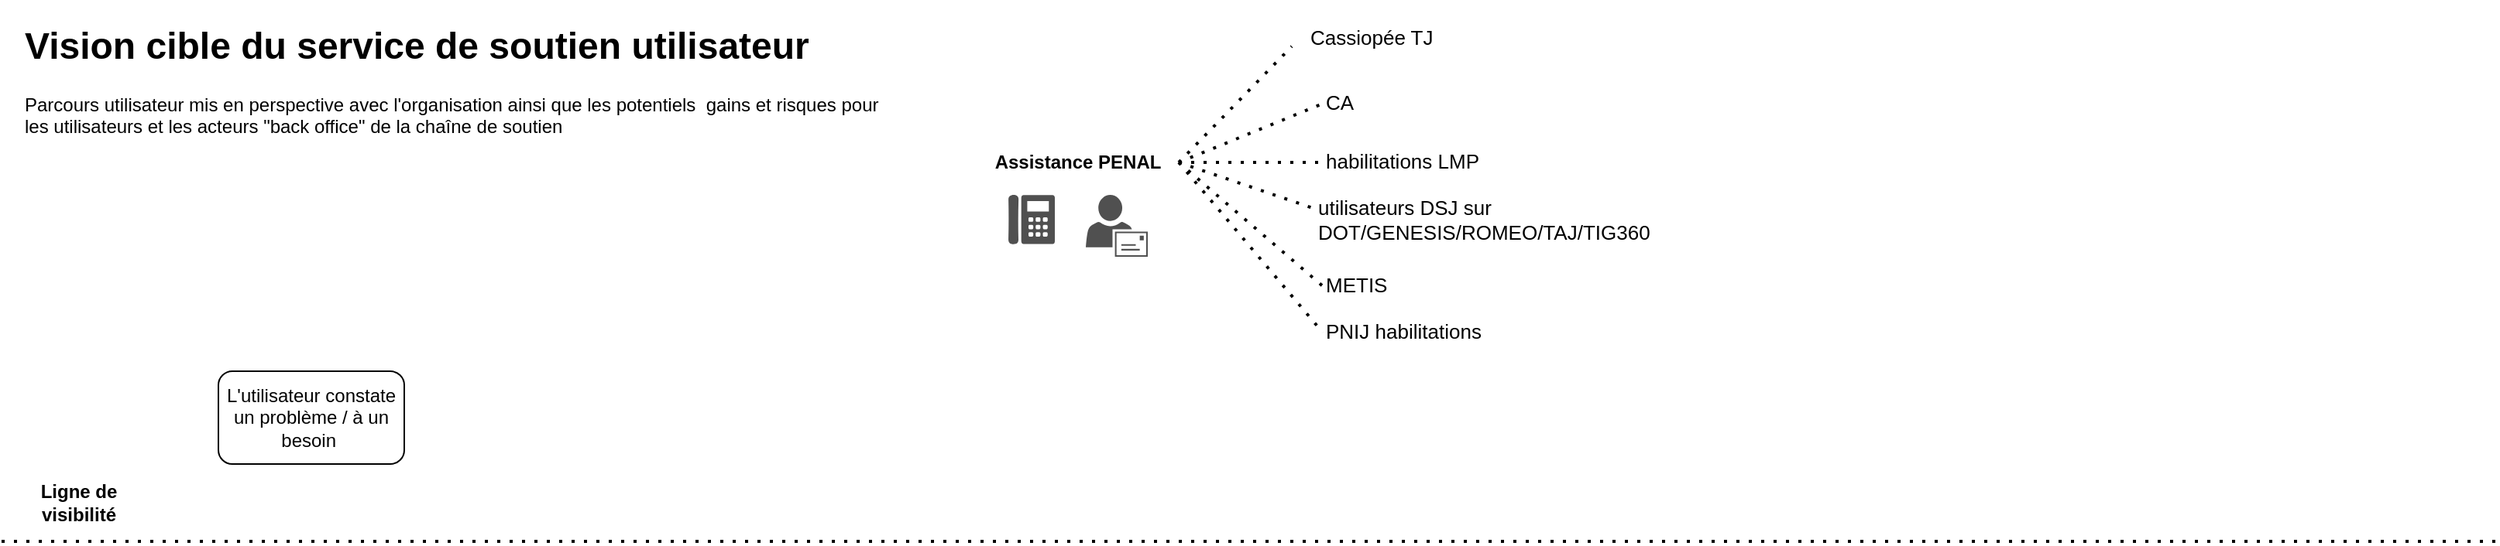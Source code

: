 <mxfile version="17.4.6" type="github">
  <diagram id="B7AbmI3U_9TNMyXeds6c" name="Page-1">
    <mxGraphModel dx="1182" dy="732" grid="1" gridSize="10" guides="1" tooltips="1" connect="1" arrows="1" fold="1" page="1" pageScale="1" pageWidth="1654" pageHeight="1169" math="0" shadow="0">
      <root>
        <mxCell id="0" />
        <mxCell id="1" parent="0" />
        <mxCell id="jtIqD39rW5gRJ9PGTsRm-1" value="&lt;h1&gt;Vision cible du service de soutien utilisateur&lt;/h1&gt;&lt;p&gt;Parcours utilisateur mis en perspective avec l&#39;organisation ainsi que les potentiels&amp;nbsp; gains et risques pour les utilisateurs et les acteurs &quot;back office&quot; de la chaîne de soutien&amp;nbsp;&lt;/p&gt;" style="text;html=1;strokeColor=none;fillColor=none;spacing=5;spacingTop=-20;whiteSpace=wrap;overflow=hidden;rounded=0;" parent="1" vertex="1">
          <mxGeometry x="20" y="20" width="563" height="90" as="geometry" />
        </mxCell>
        <mxCell id="jtIqD39rW5gRJ9PGTsRm-2" value="L&#39;utilisateur constate un problème / à un besoin&amp;nbsp;" style="rounded=1;whiteSpace=wrap;html=1;" parent="1" vertex="1">
          <mxGeometry x="150" y="250" width="120" height="60" as="geometry" />
        </mxCell>
        <mxCell id="jtIqD39rW5gRJ9PGTsRm-3" value="" style="endArrow=none;dashed=1;html=1;dashPattern=1 3;strokeWidth=2;rounded=0;" parent="1" edge="1">
          <mxGeometry width="50" height="50" relative="1" as="geometry">
            <mxPoint x="10" y="360" as="sourcePoint" />
            <mxPoint x="1620" y="360" as="targetPoint" />
          </mxGeometry>
        </mxCell>
        <mxCell id="jtIqD39rW5gRJ9PGTsRm-6" value="Ligne de visibilité" style="text;html=1;strokeColor=none;fillColor=none;align=center;verticalAlign=middle;whiteSpace=wrap;rounded=0;fontStyle=1" parent="1" vertex="1">
          <mxGeometry x="30" y="320" width="60" height="30" as="geometry" />
        </mxCell>
        <mxCell id="1vMXRyuxES01_jpJGbEv-3" value="" style="sketch=0;pointerEvents=1;shadow=0;dashed=0;html=1;strokeColor=none;fillColor=#505050;labelPosition=center;verticalLabelPosition=bottom;verticalAlign=top;outlineConnect=0;align=center;shape=mxgraph.office.devices.phone_digital;" vertex="1" parent="1">
          <mxGeometry x="660" y="136" width="30" height="32" as="geometry" />
        </mxCell>
        <mxCell id="1vMXRyuxES01_jpJGbEv-4" value="" style="sketch=0;pointerEvents=1;shadow=0;dashed=0;html=1;strokeColor=none;fillColor=#505050;labelPosition=center;verticalLabelPosition=bottom;verticalAlign=top;outlineConnect=0;align=center;shape=mxgraph.office.users.mail_user;" vertex="1" parent="1">
          <mxGeometry x="710" y="136" width="40" height="40" as="geometry" />
        </mxCell>
        <mxCell id="1vMXRyuxES01_jpJGbEv-5" value="Assistance PENAL" style="text;html=1;strokeColor=none;fillColor=none;align=center;verticalAlign=middle;whiteSpace=wrap;rounded=0;fontStyle=1" vertex="1" parent="1">
          <mxGeometry x="640" y="100" width="130" height="30" as="geometry" />
        </mxCell>
        <mxCell id="1vMXRyuxES01_jpJGbEv-6" value="&lt;span style=&quot;color: rgb(0, 0, 0); font-family: arial, helvetica, sans-serif; font-size: 13px; font-style: normal; font-weight: 400; letter-spacing: normal; text-align: justify; text-indent: 0px; text-transform: none; word-spacing: 0px; background-color: rgb(255, 255, 255); display: inline; float: none;&quot;&gt;Cassiopée TJ&lt;/span&gt;" style="text;whiteSpace=wrap;html=1;" vertex="1" parent="1">
          <mxGeometry x="853" y="20" width="100" height="30" as="geometry" />
        </mxCell>
        <mxCell id="1vMXRyuxES01_jpJGbEv-7" value="&lt;span style=&quot;color: rgb(0, 0, 0); font-family: arial, helvetica, sans-serif; font-size: 13px; font-style: normal; font-weight: 400; letter-spacing: normal; text-align: justify; text-indent: 0px; text-transform: none; word-spacing: 0px; background-color: rgb(255, 255, 255); display: inline; float: none;&quot;&gt;CA&lt;/span&gt;" style="text;whiteSpace=wrap;html=1;" vertex="1" parent="1">
          <mxGeometry x="863" y="62" width="40" height="30" as="geometry" />
        </mxCell>
        <mxCell id="1vMXRyuxES01_jpJGbEv-8" value="" style="endArrow=none;dashed=1;html=1;dashPattern=1 3;strokeWidth=2;rounded=0;exitX=1;exitY=0.5;exitDx=0;exitDy=0;" edge="1" parent="1" source="1vMXRyuxES01_jpJGbEv-5">
          <mxGeometry width="50" height="50" relative="1" as="geometry">
            <mxPoint x="803" y="170" as="sourcePoint" />
            <mxPoint x="843" y="40" as="targetPoint" />
          </mxGeometry>
        </mxCell>
        <mxCell id="1vMXRyuxES01_jpJGbEv-9" value="" style="endArrow=none;dashed=1;html=1;dashPattern=1 3;strokeWidth=2;rounded=0;exitX=1;exitY=0.5;exitDx=0;exitDy=0;entryX=0;entryY=0.5;entryDx=0;entryDy=0;" edge="1" parent="1" source="1vMXRyuxES01_jpJGbEv-5" target="1vMXRyuxES01_jpJGbEv-7">
          <mxGeometry width="50" height="50" relative="1" as="geometry">
            <mxPoint x="793" y="65" as="sourcePoint" />
            <mxPoint x="853" y="50" as="targetPoint" />
          </mxGeometry>
        </mxCell>
        <mxCell id="1vMXRyuxES01_jpJGbEv-10" value="&lt;span style=&quot;color: rgb(0, 0, 0); font-family: arial, helvetica, sans-serif; font-size: 13px; font-style: normal; font-weight: 400; letter-spacing: normal; text-align: justify; text-indent: 0px; text-transform: none; word-spacing: 0px; background-color: rgb(255, 255, 255); display: inline; float: none;&quot;&gt;habilitations LMP&lt;/span&gt;" style="text;whiteSpace=wrap;html=1;" vertex="1" parent="1">
          <mxGeometry x="863" y="100" width="120" height="30" as="geometry" />
        </mxCell>
        <mxCell id="1vMXRyuxES01_jpJGbEv-11" value="&lt;span style=&quot;color: rgb(0, 0, 0); font-family: arial, helvetica, sans-serif; font-size: 13px; font-style: normal; font-weight: 400; letter-spacing: normal; text-align: justify; text-indent: 0px; text-transform: none; word-spacing: 0px; background-color: rgb(255, 255, 255); display: inline; float: none;&quot;&gt;METIS&lt;/span&gt;" style="text;whiteSpace=wrap;html=1;" vertex="1" parent="1">
          <mxGeometry x="863" y="180" width="70" height="30" as="geometry" />
        </mxCell>
        <mxCell id="1vMXRyuxES01_jpJGbEv-12" value="&lt;span style=&quot;color: rgb(0, 0, 0); font-family: arial, helvetica, sans-serif; font-size: 13px; font-style: normal; font-weight: 400; letter-spacing: normal; text-indent: 0px; text-transform: none; word-spacing: 0px; background-color: rgb(255, 255, 255); display: inline; float: none;&quot;&gt;utilisateurs DSJ sur DOT/GENESIS/ROMEO/TAJ/TIG360&lt;/span&gt;" style="text;whiteSpace=wrap;html=1;align=left;" vertex="1" parent="1">
          <mxGeometry x="858" y="130" width="200" height="30" as="geometry" />
        </mxCell>
        <mxCell id="1vMXRyuxES01_jpJGbEv-13" value="&lt;span style=&quot;color: rgb(0, 0, 0); font-family: arial, helvetica, sans-serif; font-size: 13px; font-style: normal; font-weight: 400; letter-spacing: normal; text-align: justify; text-indent: 0px; text-transform: none; word-spacing: 0px; background-color: rgb(255, 255, 255); display: inline; float: none;&quot;&gt;PNIJ habilitations&lt;/span&gt;" style="text;whiteSpace=wrap;html=1;" vertex="1" parent="1">
          <mxGeometry x="863" y="210" width="130" height="30" as="geometry" />
        </mxCell>
        <mxCell id="1vMXRyuxES01_jpJGbEv-14" value="" style="endArrow=none;dashed=1;html=1;dashPattern=1 3;strokeWidth=2;rounded=0;entryX=0;entryY=0.5;entryDx=0;entryDy=0;exitX=1;exitY=0.5;exitDx=0;exitDy=0;" edge="1" parent="1" source="1vMXRyuxES01_jpJGbEv-5" target="1vMXRyuxES01_jpJGbEv-10">
          <mxGeometry width="50" height="50" relative="1" as="geometry">
            <mxPoint x="763" y="100" as="sourcePoint" />
            <mxPoint x="873" y="87" as="targetPoint" />
          </mxGeometry>
        </mxCell>
        <mxCell id="1vMXRyuxES01_jpJGbEv-15" value="" style="endArrow=none;dashed=1;html=1;dashPattern=1 3;strokeWidth=2;rounded=0;entryX=0;entryY=0.5;entryDx=0;entryDy=0;exitX=1;exitY=0.5;exitDx=0;exitDy=0;" edge="1" parent="1" source="1vMXRyuxES01_jpJGbEv-5" target="1vMXRyuxES01_jpJGbEv-12">
          <mxGeometry width="50" height="50" relative="1" as="geometry">
            <mxPoint x="780" y="95" as="sourcePoint" />
            <mxPoint x="873" y="125" as="targetPoint" />
          </mxGeometry>
        </mxCell>
        <mxCell id="1vMXRyuxES01_jpJGbEv-16" value="" style="endArrow=none;dashed=1;html=1;dashPattern=1 3;strokeWidth=2;rounded=0;entryX=0;entryY=0.5;entryDx=0;entryDy=0;exitX=1;exitY=0.5;exitDx=0;exitDy=0;" edge="1" parent="1" source="1vMXRyuxES01_jpJGbEv-5" target="1vMXRyuxES01_jpJGbEv-11">
          <mxGeometry width="50" height="50" relative="1" as="geometry">
            <mxPoint x="790" y="105" as="sourcePoint" />
            <mxPoint x="883" y="135" as="targetPoint" />
          </mxGeometry>
        </mxCell>
        <mxCell id="1vMXRyuxES01_jpJGbEv-17" value="" style="endArrow=none;dashed=1;html=1;dashPattern=1 3;strokeWidth=2;rounded=0;entryX=0;entryY=0.5;entryDx=0;entryDy=0;exitX=1;exitY=0.5;exitDx=0;exitDy=0;" edge="1" parent="1" source="1vMXRyuxES01_jpJGbEv-5" target="1vMXRyuxES01_jpJGbEv-13">
          <mxGeometry width="50" height="50" relative="1" as="geometry">
            <mxPoint x="773" y="90" as="sourcePoint" />
            <mxPoint x="893" y="145" as="targetPoint" />
          </mxGeometry>
        </mxCell>
      </root>
    </mxGraphModel>
  </diagram>
</mxfile>
